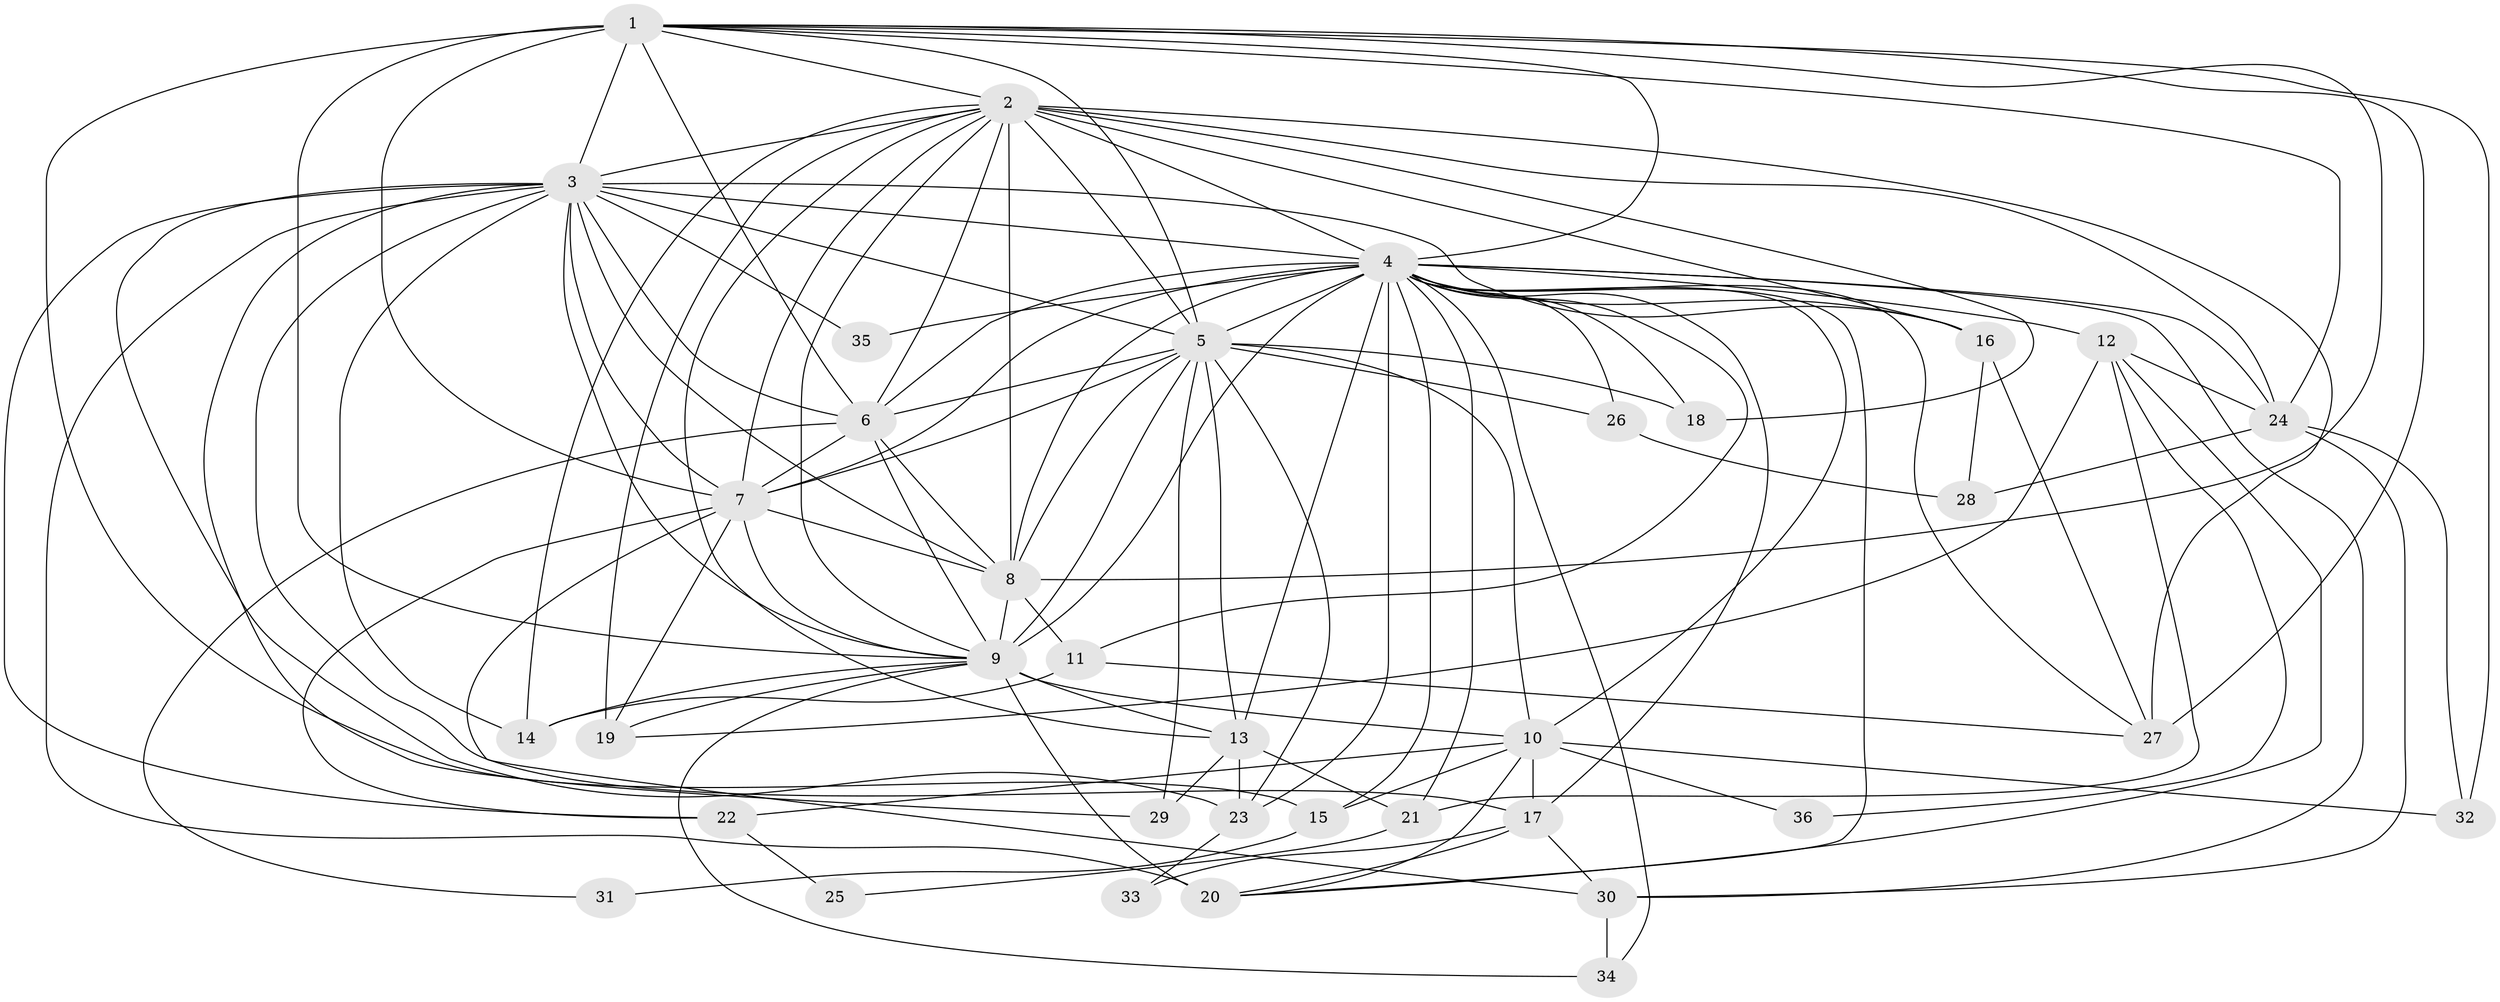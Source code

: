 // original degree distribution, {14: 0.018018018018018018, 20: 0.009009009009009009, 31: 0.018018018018018018, 25: 0.009009009009009009, 13: 0.009009009009009009, 17: 0.009009009009009009, 16: 0.009009009009009009, 29: 0.009009009009009009, 2: 0.5045045045045045, 5: 0.06306306306306306, 6: 0.036036036036036036, 3: 0.23423423423423423, 4: 0.06306306306306306, 7: 0.009009009009009009}
// Generated by graph-tools (version 1.1) at 2025/49/03/04/25 22:49:25]
// undirected, 36 vertices, 119 edges
graph export_dot {
  node [color=gray90,style=filled];
  1;
  2;
  3;
  4;
  5;
  6;
  7;
  8;
  9;
  10;
  11;
  12;
  13;
  14;
  15;
  16;
  17;
  18;
  19;
  20;
  21;
  22;
  23;
  24;
  25;
  26;
  27;
  28;
  29;
  30;
  31;
  32;
  33;
  34;
  35;
  36;
  1 -- 2 [weight=1.0];
  1 -- 3 [weight=2.0];
  1 -- 4 [weight=1.0];
  1 -- 5 [weight=1.0];
  1 -- 6 [weight=1.0];
  1 -- 7 [weight=2.0];
  1 -- 8 [weight=1.0];
  1 -- 9 [weight=1.0];
  1 -- 15 [weight=2.0];
  1 -- 24 [weight=1.0];
  1 -- 27 [weight=1.0];
  1 -- 32 [weight=1.0];
  2 -- 3 [weight=2.0];
  2 -- 4 [weight=2.0];
  2 -- 5 [weight=1.0];
  2 -- 6 [weight=2.0];
  2 -- 7 [weight=1.0];
  2 -- 8 [weight=1.0];
  2 -- 9 [weight=1.0];
  2 -- 13 [weight=1.0];
  2 -- 14 [weight=1.0];
  2 -- 16 [weight=1.0];
  2 -- 18 [weight=1.0];
  2 -- 19 [weight=1.0];
  2 -- 24 [weight=1.0];
  2 -- 27 [weight=3.0];
  3 -- 4 [weight=2.0];
  3 -- 5 [weight=3.0];
  3 -- 6 [weight=2.0];
  3 -- 7 [weight=3.0];
  3 -- 8 [weight=2.0];
  3 -- 9 [weight=2.0];
  3 -- 14 [weight=1.0];
  3 -- 16 [weight=1.0];
  3 -- 17 [weight=1.0];
  3 -- 20 [weight=1.0];
  3 -- 22 [weight=1.0];
  3 -- 23 [weight=1.0];
  3 -- 29 [weight=1.0];
  3 -- 35 [weight=1.0];
  4 -- 5 [weight=3.0];
  4 -- 6 [weight=2.0];
  4 -- 7 [weight=16.0];
  4 -- 8 [weight=3.0];
  4 -- 9 [weight=4.0];
  4 -- 10 [weight=3.0];
  4 -- 11 [weight=2.0];
  4 -- 12 [weight=6.0];
  4 -- 13 [weight=1.0];
  4 -- 15 [weight=1.0];
  4 -- 16 [weight=2.0];
  4 -- 17 [weight=2.0];
  4 -- 18 [weight=2.0];
  4 -- 20 [weight=2.0];
  4 -- 21 [weight=2.0];
  4 -- 23 [weight=2.0];
  4 -- 24 [weight=2.0];
  4 -- 26 [weight=3.0];
  4 -- 27 [weight=1.0];
  4 -- 30 [weight=1.0];
  4 -- 34 [weight=1.0];
  4 -- 35 [weight=1.0];
  5 -- 6 [weight=2.0];
  5 -- 7 [weight=1.0];
  5 -- 8 [weight=2.0];
  5 -- 9 [weight=1.0];
  5 -- 10 [weight=6.0];
  5 -- 13 [weight=1.0];
  5 -- 18 [weight=1.0];
  5 -- 23 [weight=1.0];
  5 -- 26 [weight=1.0];
  5 -- 29 [weight=1.0];
  6 -- 7 [weight=1.0];
  6 -- 8 [weight=2.0];
  6 -- 9 [weight=1.0];
  6 -- 31 [weight=1.0];
  7 -- 8 [weight=1.0];
  7 -- 9 [weight=1.0];
  7 -- 19 [weight=2.0];
  7 -- 22 [weight=2.0];
  7 -- 30 [weight=1.0];
  8 -- 9 [weight=2.0];
  8 -- 11 [weight=3.0];
  9 -- 10 [weight=1.0];
  9 -- 13 [weight=1.0];
  9 -- 14 [weight=2.0];
  9 -- 19 [weight=1.0];
  9 -- 20 [weight=8.0];
  9 -- 34 [weight=1.0];
  10 -- 15 [weight=1.0];
  10 -- 17 [weight=1.0];
  10 -- 20 [weight=2.0];
  10 -- 22 [weight=1.0];
  10 -- 32 [weight=1.0];
  10 -- 36 [weight=1.0];
  11 -- 14 [weight=1.0];
  11 -- 27 [weight=1.0];
  12 -- 19 [weight=1.0];
  12 -- 20 [weight=1.0];
  12 -- 21 [weight=1.0];
  12 -- 24 [weight=1.0];
  12 -- 36 [weight=1.0];
  13 -- 21 [weight=1.0];
  13 -- 23 [weight=1.0];
  13 -- 29 [weight=1.0];
  15 -- 31 [weight=2.0];
  16 -- 27 [weight=1.0];
  16 -- 28 [weight=1.0];
  17 -- 20 [weight=2.0];
  17 -- 30 [weight=1.0];
  17 -- 33 [weight=1.0];
  21 -- 25 [weight=1.0];
  22 -- 25 [weight=1.0];
  23 -- 33 [weight=1.0];
  24 -- 28 [weight=1.0];
  24 -- 30 [weight=1.0];
  24 -- 32 [weight=1.0];
  26 -- 28 [weight=2.0];
  30 -- 34 [weight=1.0];
}

